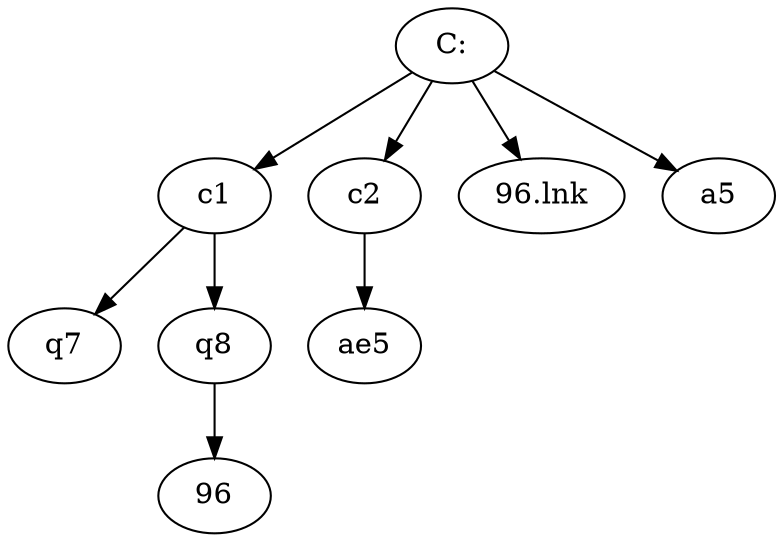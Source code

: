 strict digraph "" {
	"C:" -> c1;
	"C:" -> c2;
	"C:" -> "96.lnk";
	"C:" -> a5;
	c1 -> q7;
	c1 -> q8;
	q8 -> 96;
	c2 -> ae5;
}
